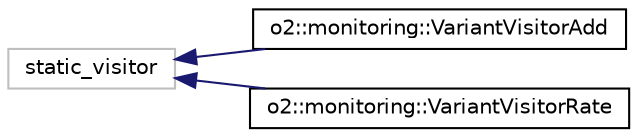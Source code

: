digraph "Graphical Class Hierarchy"
{
 // INTERACTIVE_SVG=YES
  bgcolor="transparent";
  edge [fontname="Helvetica",fontsize="10",labelfontname="Helvetica",labelfontsize="10"];
  node [fontname="Helvetica",fontsize="10",shape=record];
  rankdir="LR";
  Node1 [label="static_visitor",height=0.2,width=0.4,color="grey75"];
  Node1 -> Node2 [dir="back",color="midnightblue",fontsize="10",style="solid",fontname="Helvetica"];
  Node2 [label="o2::monitoring::VariantVisitorAdd",height=0.2,width=0.4,color="black",URL="$da/df7/classo2_1_1monitoring_1_1VariantVisitorAdd.html",tooltip="Adds boost variants. "];
  Node1 -> Node3 [dir="back",color="midnightblue",fontsize="10",style="solid",fontname="Helvetica"];
  Node3 [label="o2::monitoring::VariantVisitorRate",height=0.2,width=0.4,color="black",URL="$dc/dd1/classo2_1_1monitoring_1_1VariantVisitorRate.html",tooltip="Subtracts boost variants in order to calculate rate. "];
}
